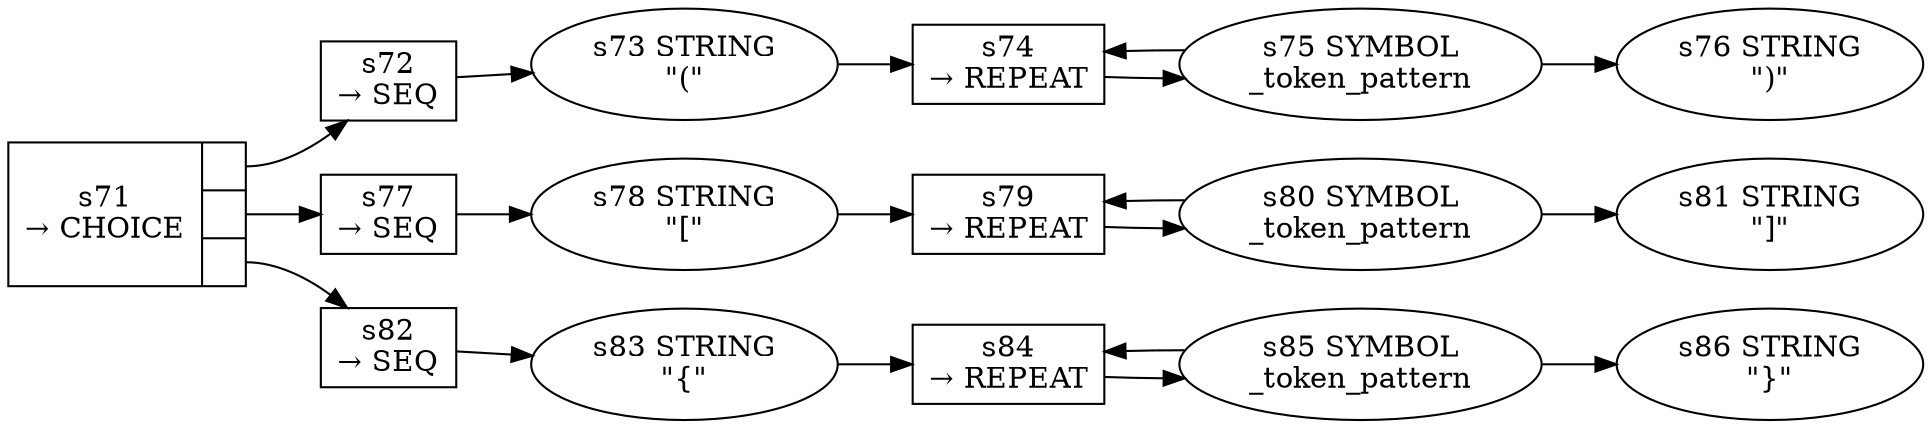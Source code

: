 
  digraph token_tree_pattern {
  
    rankdir=LR;
  
    s71 [label="{s71\n&rarr; CHOICE|{<p0>|<p1>|<p2>}}", shape=record, fixedsize=false, peripheries=1];
  s72 [label="s72\n&rarr; SEQ", shape=record, fixedsize=false, peripheries=1];
  s73 [label="s73 STRING\n\"(\""];
  s72 -> s73 [];
  s74 [label="s74\n&rarr; REPEAT", shape=record, fixedsize=false, peripheries=1];
  s75 [label="s75 SYMBOL\n_token_pattern" href="rust-grammar.json._token_pattern.dot.svg"];
  s74 -> s75 [];
  s75 -> s74 [];
  s73 -> s74 [];
  s76 [label="s76 STRING\n\")\""];
  s75 -> s76 [];
  s71:p0 -> s72 [label=""];
  s77 [label="s77\n&rarr; SEQ", shape=record, fixedsize=false, peripheries=1];
  s78 [label="s78 STRING\n\"[\""];
  s77 -> s78 [];
  s79 [label="s79\n&rarr; REPEAT", shape=record, fixedsize=false, peripheries=1];
  s80 [label="s80 SYMBOL\n_token_pattern" href="rust-grammar.json._token_pattern.dot.svg"];
  s79 -> s80 [];
  s80 -> s79 [];
  s78 -> s79 [];
  s81 [label="s81 STRING\n\"]\""];
  s80 -> s81 [];
  s71:p1 -> s77 [label=""];
  s82 [label="s82\n&rarr; SEQ", shape=record, fixedsize=false, peripheries=1];
  s83 [label="s83 STRING\n\"{\""];
  s82 -> s83 [];
  s84 [label="s84\n&rarr; REPEAT", shape=record, fixedsize=false, peripheries=1];
  s85 [label="s85 SYMBOL\n_token_pattern" href="rust-grammar.json._token_pattern.dot.svg"];
  s84 -> s85 [];
  s85 -> s84 [];
  s83 -> s84 [];
  s86 [label="s86 STRING\n\"}\""];
  s85 -> s86 [];
  s71:p2 -> s82 [label=""];
  
  }
  